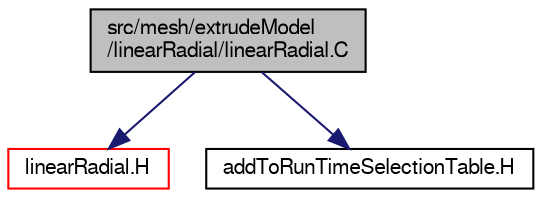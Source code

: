 digraph "src/mesh/extrudeModel/linearRadial/linearRadial.C"
{
  bgcolor="transparent";
  edge [fontname="FreeSans",fontsize="10",labelfontname="FreeSans",labelfontsize="10"];
  node [fontname="FreeSans",fontsize="10",shape=record];
  Node0 [label="src/mesh/extrudeModel\l/linearRadial/linearRadial.C",height=0.2,width=0.4,color="black", fillcolor="grey75", style="filled", fontcolor="black"];
  Node0 -> Node1 [color="midnightblue",fontsize="10",style="solid",fontname="FreeSans"];
  Node1 [label="linearRadial.H",height=0.2,width=0.4,color="red",URL="$a07127.html"];
  Node0 -> Node83 [color="midnightblue",fontsize="10",style="solid",fontname="FreeSans"];
  Node83 [label="addToRunTimeSelectionTable.H",height=0.2,width=0.4,color="black",URL="$a09263.html",tooltip="Macros for easy insertion into run-time selection tables. "];
}

